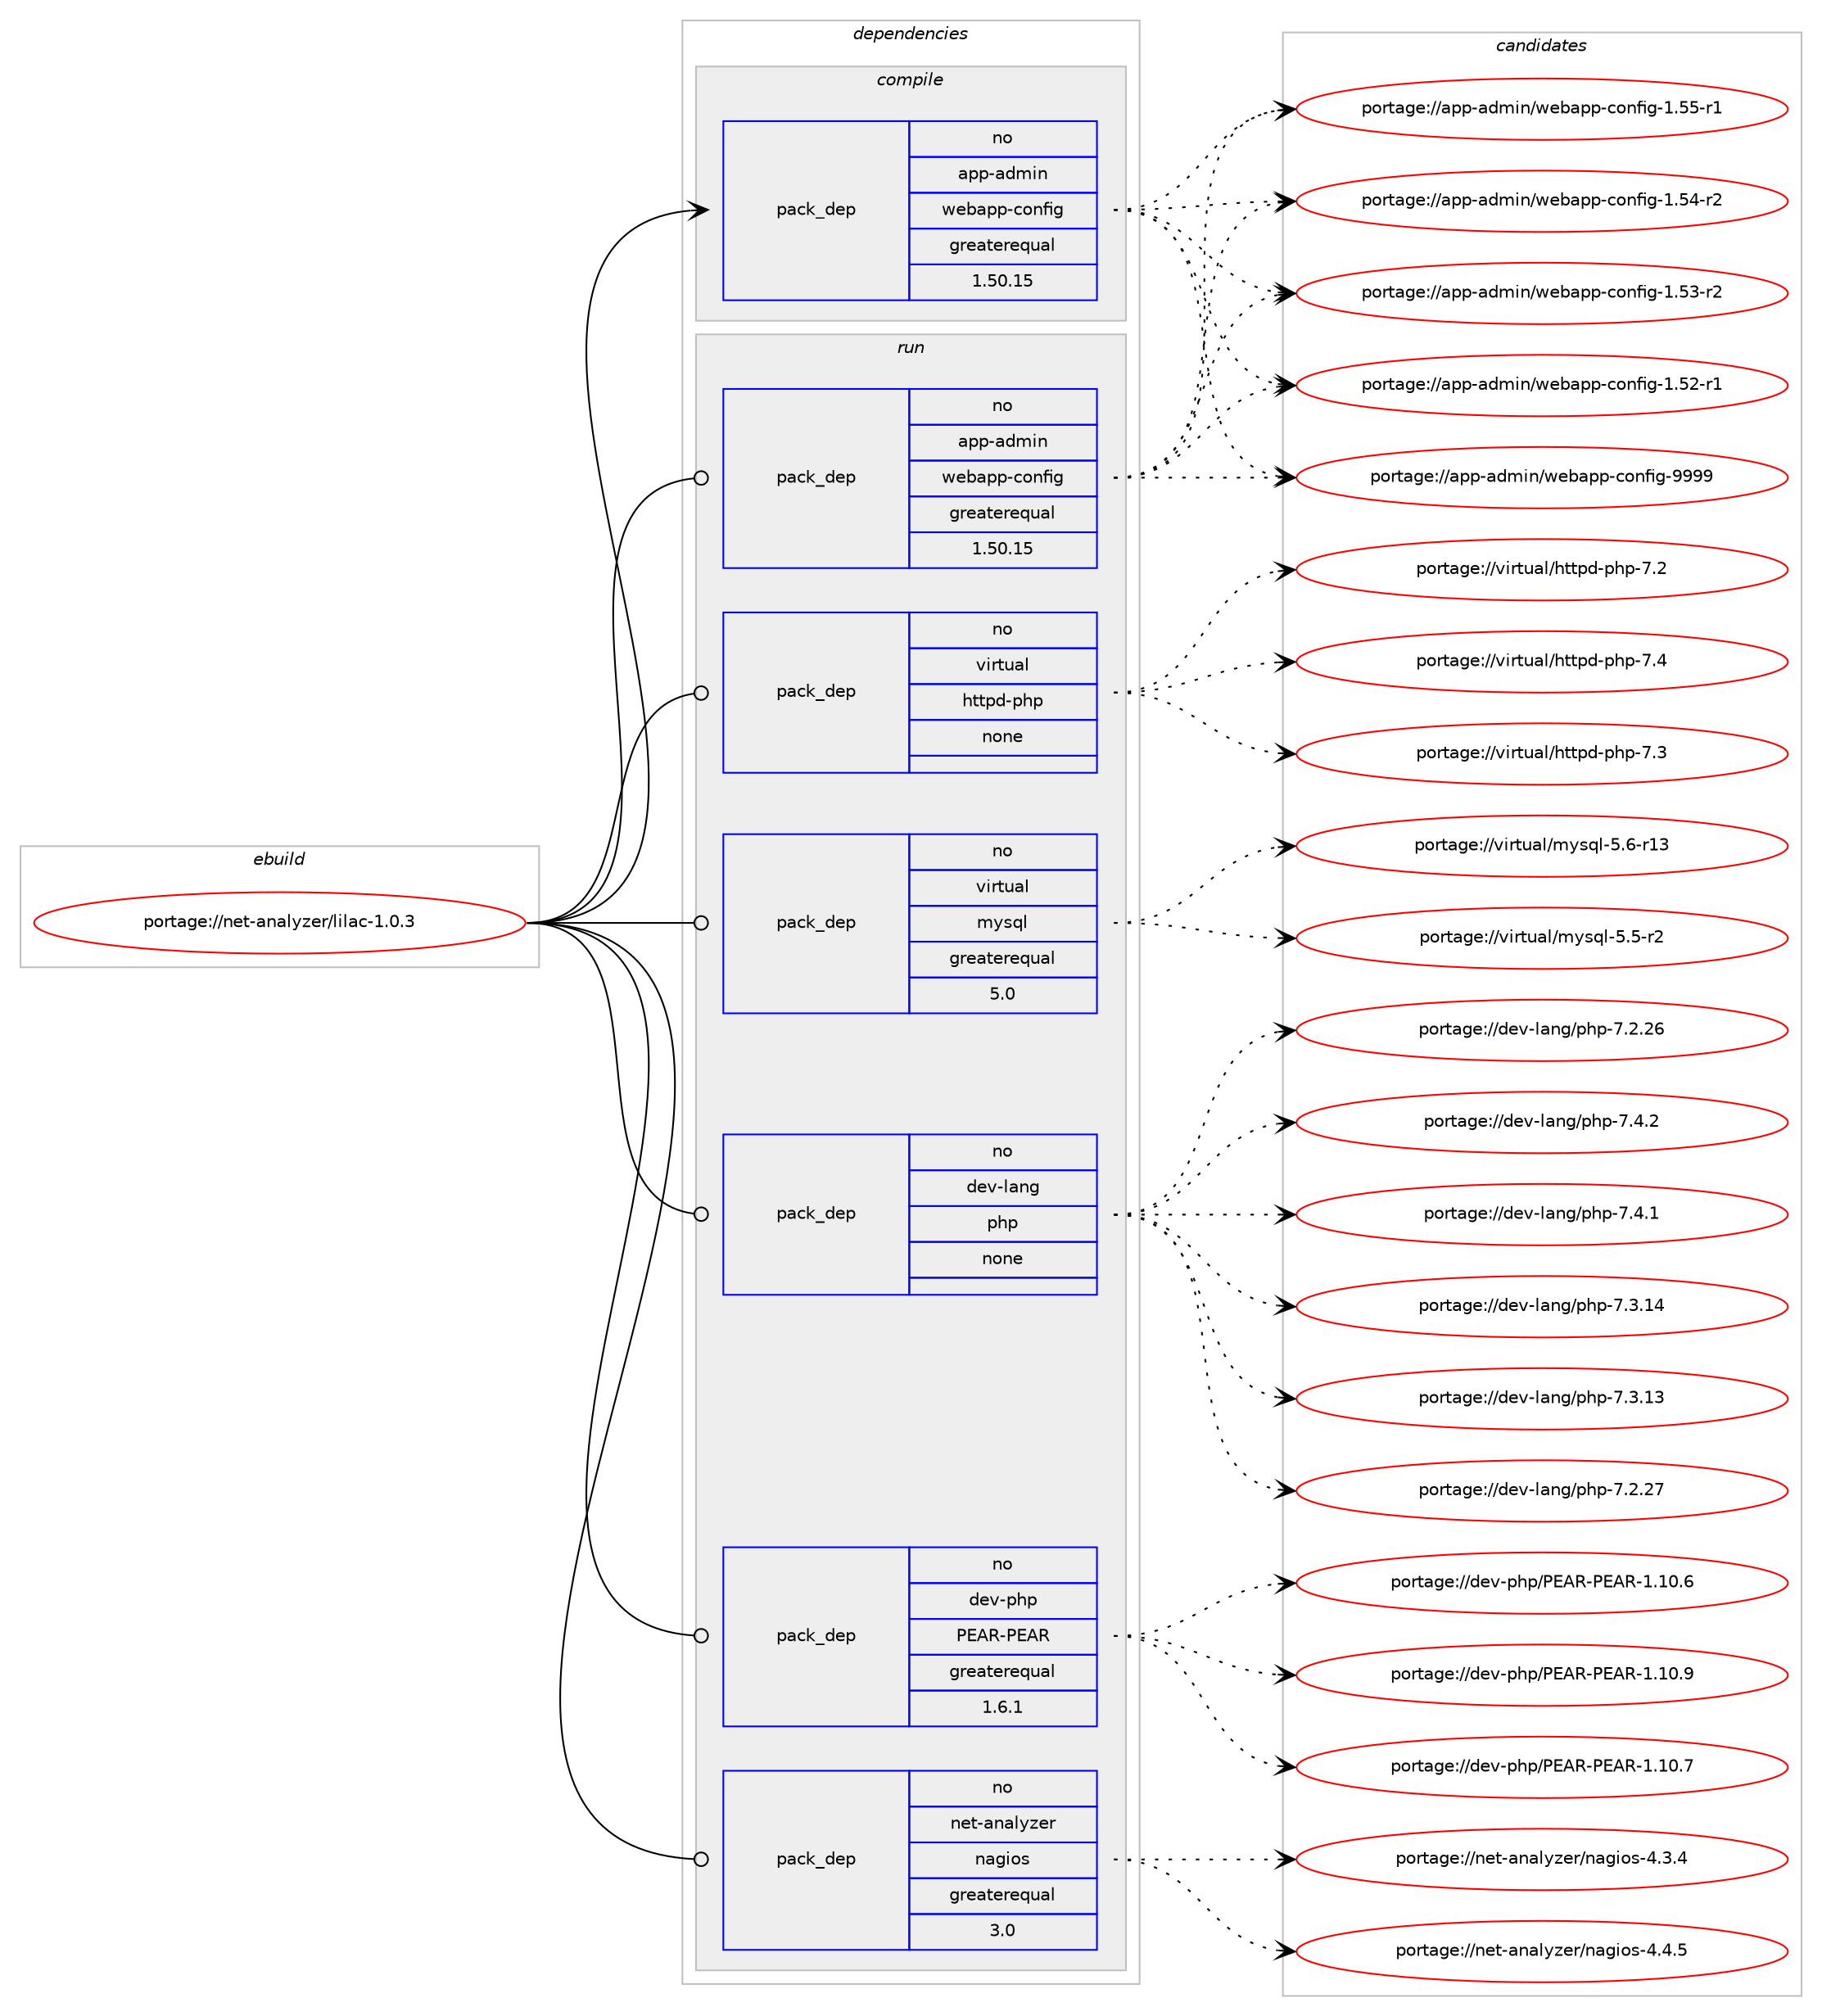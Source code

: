 digraph prolog {

# *************
# Graph options
# *************

newrank=true;
concentrate=true;
compound=true;
graph [rankdir=LR,fontname=Helvetica,fontsize=10,ranksep=1.5];#, ranksep=2.5, nodesep=0.2];
edge  [arrowhead=vee];
node  [fontname=Helvetica,fontsize=10];

# **********
# The ebuild
# **********

subgraph cluster_leftcol {
color=gray;
rank=same;
label=<<i>ebuild</i>>;
id [label="portage://net-analyzer/lilac-1.0.3", color=red, width=4, href="../net-analyzer/lilac-1.0.3.svg"];
}

# ****************
# The dependencies
# ****************

subgraph cluster_midcol {
color=gray;
label=<<i>dependencies</i>>;
subgraph cluster_compile {
fillcolor="#eeeeee";
style=filled;
label=<<i>compile</i>>;
subgraph pack118379 {
dependency156119 [label=<<TABLE BORDER="0" CELLBORDER="1" CELLSPACING="0" CELLPADDING="4" WIDTH="220"><TR><TD ROWSPAN="6" CELLPADDING="30">pack_dep</TD></TR><TR><TD WIDTH="110">no</TD></TR><TR><TD>app-admin</TD></TR><TR><TD>webapp-config</TD></TR><TR><TD>greaterequal</TD></TR><TR><TD>1.50.15</TD></TR></TABLE>>, shape=none, color=blue];
}
id:e -> dependency156119:w [weight=20,style="solid",arrowhead="vee"];
}
subgraph cluster_compileandrun {
fillcolor="#eeeeee";
style=filled;
label=<<i>compile and run</i>>;
}
subgraph cluster_run {
fillcolor="#eeeeee";
style=filled;
label=<<i>run</i>>;
subgraph pack118380 {
dependency156120 [label=<<TABLE BORDER="0" CELLBORDER="1" CELLSPACING="0" CELLPADDING="4" WIDTH="220"><TR><TD ROWSPAN="6" CELLPADDING="30">pack_dep</TD></TR><TR><TD WIDTH="110">no</TD></TR><TR><TD>app-admin</TD></TR><TR><TD>webapp-config</TD></TR><TR><TD>greaterequal</TD></TR><TR><TD>1.50.15</TD></TR></TABLE>>, shape=none, color=blue];
}
id:e -> dependency156120:w [weight=20,style="solid",arrowhead="odot"];
subgraph pack118381 {
dependency156121 [label=<<TABLE BORDER="0" CELLBORDER="1" CELLSPACING="0" CELLPADDING="4" WIDTH="220"><TR><TD ROWSPAN="6" CELLPADDING="30">pack_dep</TD></TR><TR><TD WIDTH="110">no</TD></TR><TR><TD>dev-lang</TD></TR><TR><TD>php</TD></TR><TR><TD>none</TD></TR><TR><TD></TD></TR></TABLE>>, shape=none, color=blue];
}
id:e -> dependency156121:w [weight=20,style="solid",arrowhead="odot"];
subgraph pack118382 {
dependency156122 [label=<<TABLE BORDER="0" CELLBORDER="1" CELLSPACING="0" CELLPADDING="4" WIDTH="220"><TR><TD ROWSPAN="6" CELLPADDING="30">pack_dep</TD></TR><TR><TD WIDTH="110">no</TD></TR><TR><TD>dev-php</TD></TR><TR><TD>PEAR-PEAR</TD></TR><TR><TD>greaterequal</TD></TR><TR><TD>1.6.1</TD></TR></TABLE>>, shape=none, color=blue];
}
id:e -> dependency156122:w [weight=20,style="solid",arrowhead="odot"];
subgraph pack118383 {
dependency156123 [label=<<TABLE BORDER="0" CELLBORDER="1" CELLSPACING="0" CELLPADDING="4" WIDTH="220"><TR><TD ROWSPAN="6" CELLPADDING="30">pack_dep</TD></TR><TR><TD WIDTH="110">no</TD></TR><TR><TD>net-analyzer</TD></TR><TR><TD>nagios</TD></TR><TR><TD>greaterequal</TD></TR><TR><TD>3.0</TD></TR></TABLE>>, shape=none, color=blue];
}
id:e -> dependency156123:w [weight=20,style="solid",arrowhead="odot"];
subgraph pack118384 {
dependency156124 [label=<<TABLE BORDER="0" CELLBORDER="1" CELLSPACING="0" CELLPADDING="4" WIDTH="220"><TR><TD ROWSPAN="6" CELLPADDING="30">pack_dep</TD></TR><TR><TD WIDTH="110">no</TD></TR><TR><TD>virtual</TD></TR><TR><TD>httpd-php</TD></TR><TR><TD>none</TD></TR><TR><TD></TD></TR></TABLE>>, shape=none, color=blue];
}
id:e -> dependency156124:w [weight=20,style="solid",arrowhead="odot"];
subgraph pack118385 {
dependency156125 [label=<<TABLE BORDER="0" CELLBORDER="1" CELLSPACING="0" CELLPADDING="4" WIDTH="220"><TR><TD ROWSPAN="6" CELLPADDING="30">pack_dep</TD></TR><TR><TD WIDTH="110">no</TD></TR><TR><TD>virtual</TD></TR><TR><TD>mysql</TD></TR><TR><TD>greaterequal</TD></TR><TR><TD>5.0</TD></TR></TABLE>>, shape=none, color=blue];
}
id:e -> dependency156125:w [weight=20,style="solid",arrowhead="odot"];
}
}

# **************
# The candidates
# **************

subgraph cluster_choices {
rank=same;
color=gray;
label=<<i>candidates</i>>;

subgraph choice118379 {
color=black;
nodesep=1;
choice97112112459710010910511047119101989711211245991111101021051034557575757 [label="portage://app-admin/webapp-config-9999", color=red, width=4,href="../app-admin/webapp-config-9999.svg"];
choice971121124597100109105110471191019897112112459911111010210510345494653534511449 [label="portage://app-admin/webapp-config-1.55-r1", color=red, width=4,href="../app-admin/webapp-config-1.55-r1.svg"];
choice971121124597100109105110471191019897112112459911111010210510345494653524511450 [label="portage://app-admin/webapp-config-1.54-r2", color=red, width=4,href="../app-admin/webapp-config-1.54-r2.svg"];
choice971121124597100109105110471191019897112112459911111010210510345494653514511450 [label="portage://app-admin/webapp-config-1.53-r2", color=red, width=4,href="../app-admin/webapp-config-1.53-r2.svg"];
choice971121124597100109105110471191019897112112459911111010210510345494653504511449 [label="portage://app-admin/webapp-config-1.52-r1", color=red, width=4,href="../app-admin/webapp-config-1.52-r1.svg"];
dependency156119:e -> choice97112112459710010910511047119101989711211245991111101021051034557575757:w [style=dotted,weight="100"];
dependency156119:e -> choice971121124597100109105110471191019897112112459911111010210510345494653534511449:w [style=dotted,weight="100"];
dependency156119:e -> choice971121124597100109105110471191019897112112459911111010210510345494653524511450:w [style=dotted,weight="100"];
dependency156119:e -> choice971121124597100109105110471191019897112112459911111010210510345494653514511450:w [style=dotted,weight="100"];
dependency156119:e -> choice971121124597100109105110471191019897112112459911111010210510345494653504511449:w [style=dotted,weight="100"];
}
subgraph choice118380 {
color=black;
nodesep=1;
choice97112112459710010910511047119101989711211245991111101021051034557575757 [label="portage://app-admin/webapp-config-9999", color=red, width=4,href="../app-admin/webapp-config-9999.svg"];
choice971121124597100109105110471191019897112112459911111010210510345494653534511449 [label="portage://app-admin/webapp-config-1.55-r1", color=red, width=4,href="../app-admin/webapp-config-1.55-r1.svg"];
choice971121124597100109105110471191019897112112459911111010210510345494653524511450 [label="portage://app-admin/webapp-config-1.54-r2", color=red, width=4,href="../app-admin/webapp-config-1.54-r2.svg"];
choice971121124597100109105110471191019897112112459911111010210510345494653514511450 [label="portage://app-admin/webapp-config-1.53-r2", color=red, width=4,href="../app-admin/webapp-config-1.53-r2.svg"];
choice971121124597100109105110471191019897112112459911111010210510345494653504511449 [label="portage://app-admin/webapp-config-1.52-r1", color=red, width=4,href="../app-admin/webapp-config-1.52-r1.svg"];
dependency156120:e -> choice97112112459710010910511047119101989711211245991111101021051034557575757:w [style=dotted,weight="100"];
dependency156120:e -> choice971121124597100109105110471191019897112112459911111010210510345494653534511449:w [style=dotted,weight="100"];
dependency156120:e -> choice971121124597100109105110471191019897112112459911111010210510345494653524511450:w [style=dotted,weight="100"];
dependency156120:e -> choice971121124597100109105110471191019897112112459911111010210510345494653514511450:w [style=dotted,weight="100"];
dependency156120:e -> choice971121124597100109105110471191019897112112459911111010210510345494653504511449:w [style=dotted,weight="100"];
}
subgraph choice118381 {
color=black;
nodesep=1;
choice100101118451089711010347112104112455546524650 [label="portage://dev-lang/php-7.4.2", color=red, width=4,href="../dev-lang/php-7.4.2.svg"];
choice100101118451089711010347112104112455546524649 [label="portage://dev-lang/php-7.4.1", color=red, width=4,href="../dev-lang/php-7.4.1.svg"];
choice10010111845108971101034711210411245554651464952 [label="portage://dev-lang/php-7.3.14", color=red, width=4,href="../dev-lang/php-7.3.14.svg"];
choice10010111845108971101034711210411245554651464951 [label="portage://dev-lang/php-7.3.13", color=red, width=4,href="../dev-lang/php-7.3.13.svg"];
choice10010111845108971101034711210411245554650465055 [label="portage://dev-lang/php-7.2.27", color=red, width=4,href="../dev-lang/php-7.2.27.svg"];
choice10010111845108971101034711210411245554650465054 [label="portage://dev-lang/php-7.2.26", color=red, width=4,href="../dev-lang/php-7.2.26.svg"];
dependency156121:e -> choice100101118451089711010347112104112455546524650:w [style=dotted,weight="100"];
dependency156121:e -> choice100101118451089711010347112104112455546524649:w [style=dotted,weight="100"];
dependency156121:e -> choice10010111845108971101034711210411245554651464952:w [style=dotted,weight="100"];
dependency156121:e -> choice10010111845108971101034711210411245554651464951:w [style=dotted,weight="100"];
dependency156121:e -> choice10010111845108971101034711210411245554650465055:w [style=dotted,weight="100"];
dependency156121:e -> choice10010111845108971101034711210411245554650465054:w [style=dotted,weight="100"];
}
subgraph choice118382 {
color=black;
nodesep=1;
choice100101118451121041124780696582458069658245494649484657 [label="portage://dev-php/PEAR-PEAR-1.10.9", color=red, width=4,href="../dev-php/PEAR-PEAR-1.10.9.svg"];
choice100101118451121041124780696582458069658245494649484655 [label="portage://dev-php/PEAR-PEAR-1.10.7", color=red, width=4,href="../dev-php/PEAR-PEAR-1.10.7.svg"];
choice100101118451121041124780696582458069658245494649484654 [label="portage://dev-php/PEAR-PEAR-1.10.6", color=red, width=4,href="../dev-php/PEAR-PEAR-1.10.6.svg"];
dependency156122:e -> choice100101118451121041124780696582458069658245494649484657:w [style=dotted,weight="100"];
dependency156122:e -> choice100101118451121041124780696582458069658245494649484655:w [style=dotted,weight="100"];
dependency156122:e -> choice100101118451121041124780696582458069658245494649484654:w [style=dotted,weight="100"];
}
subgraph choice118383 {
color=black;
nodesep=1;
choice1101011164597110971081211221011144711097103105111115455246524653 [label="portage://net-analyzer/nagios-4.4.5", color=red, width=4,href="../net-analyzer/nagios-4.4.5.svg"];
choice1101011164597110971081211221011144711097103105111115455246514652 [label="portage://net-analyzer/nagios-4.3.4", color=red, width=4,href="../net-analyzer/nagios-4.3.4.svg"];
dependency156123:e -> choice1101011164597110971081211221011144711097103105111115455246524653:w [style=dotted,weight="100"];
dependency156123:e -> choice1101011164597110971081211221011144711097103105111115455246514652:w [style=dotted,weight="100"];
}
subgraph choice118384 {
color=black;
nodesep=1;
choice11810511411611797108471041161161121004511210411245554652 [label="portage://virtual/httpd-php-7.4", color=red, width=4,href="../virtual/httpd-php-7.4.svg"];
choice11810511411611797108471041161161121004511210411245554651 [label="portage://virtual/httpd-php-7.3", color=red, width=4,href="../virtual/httpd-php-7.3.svg"];
choice11810511411611797108471041161161121004511210411245554650 [label="portage://virtual/httpd-php-7.2", color=red, width=4,href="../virtual/httpd-php-7.2.svg"];
dependency156124:e -> choice11810511411611797108471041161161121004511210411245554652:w [style=dotted,weight="100"];
dependency156124:e -> choice11810511411611797108471041161161121004511210411245554651:w [style=dotted,weight="100"];
dependency156124:e -> choice11810511411611797108471041161161121004511210411245554650:w [style=dotted,weight="100"];
}
subgraph choice118385 {
color=black;
nodesep=1;
choice118105114116117971084710912111511310845534654451144951 [label="portage://virtual/mysql-5.6-r13", color=red, width=4,href="../virtual/mysql-5.6-r13.svg"];
choice1181051141161179710847109121115113108455346534511450 [label="portage://virtual/mysql-5.5-r2", color=red, width=4,href="../virtual/mysql-5.5-r2.svg"];
dependency156125:e -> choice118105114116117971084710912111511310845534654451144951:w [style=dotted,weight="100"];
dependency156125:e -> choice1181051141161179710847109121115113108455346534511450:w [style=dotted,weight="100"];
}
}

}
